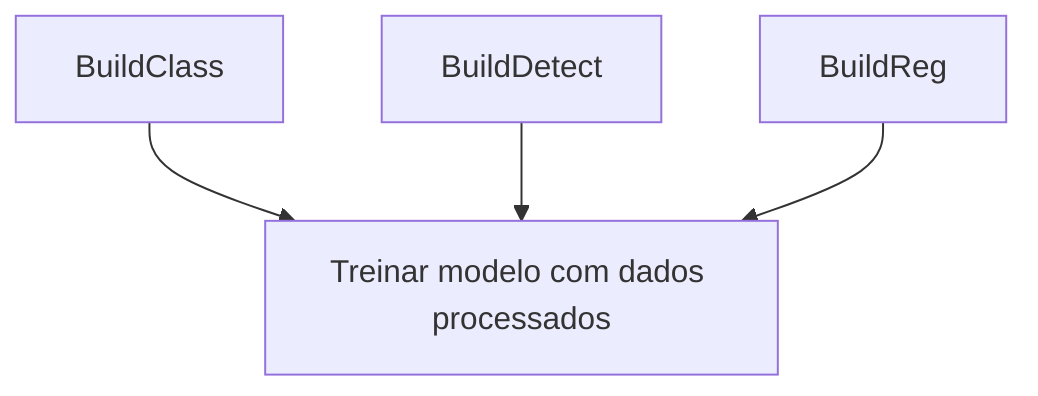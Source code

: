 flowchart TD
    BuildClass --> Train[Treinar modelo com dados processados]
    BuildDetect --> Train
    BuildReg --> Train